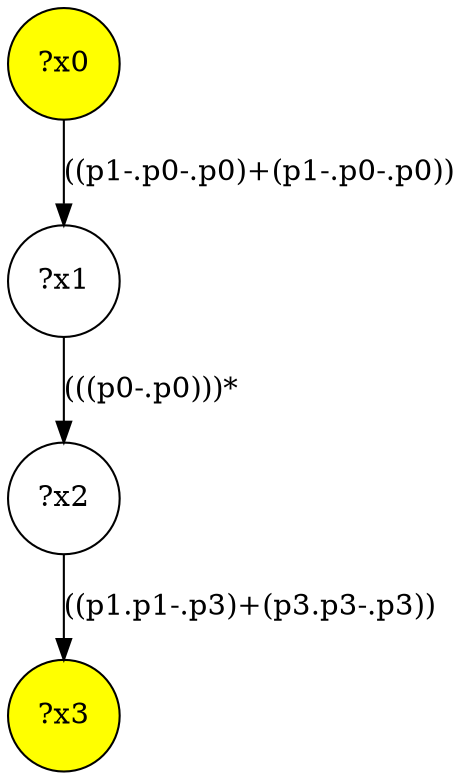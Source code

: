 digraph g {
	x0 [fillcolor="yellow", style="filled," shape=circle, label="?x0"];
	x3 [fillcolor="yellow", style="filled," shape=circle, label="?x3"];
	x1 [shape=circle, label="?x1"];
x0 -> x1[label="((p1-.p0-.p0)+(p1-.p0-.p0))"]	x2 [shape=circle, label="?x2"];
x1 -> x2[label="(((p0-.p0)))*"]x2 -> x3[label="((p1.p1-.p3)+(p3.p3-.p3))"]}
